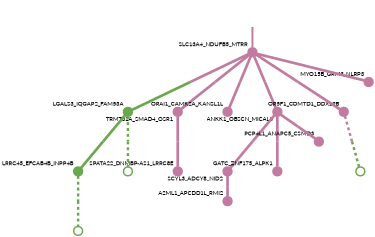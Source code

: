 strict digraph  {
graph[splines=false]; nodesep=0.7; rankdir=TB; ranksep=0.6; forcelabels=true; dpi=600; size=2.5;
0 [color="#6aa84fff", fillcolor="#6aa84fff", fixedsize=true, fontname=Lato, fontsize="12pt", height="0.25", label="", penwidth=3, shape=circle, style=filled, xlabel=LRRC45_EFCAB4B_INPP4B];
13 [color="#6aa84fff", fillcolor="#6aa84fff", fixedsize=true, fontname=Lato, fontsize="12pt", height="0.25", label="", penwidth=3, shape=circle, style=solid, xlabel=""];
1 [color="#c27ba0ff", fillcolor="#c27ba0ff", fixedsize=true, fontname=Lato, fontsize="12pt", height="0.25", label="", penwidth=3, shape=circle, style=filled, xlabel=SLC13A4_NDUFB5_MTRR];
2 [color="#6aa84fff", fillcolor="#6aa84fff", fixedsize=true, fontname=Lato, fontsize="12pt", height="0.25", label="", penwidth=3, shape=circle, style=filled, xlabel=LGALS3_IQGAP2_FAM53A];
4 [color="#c27ba0ff", fillcolor="#c27ba0ff", fixedsize=true, fontname=Lato, fontsize="12pt", height="0.25", label="", penwidth=3, shape=circle, style=filled, xlabel=TRMT61A_SMAD4_OSR1];
5 [color="#c27ba0ff", fillcolor="#c27ba0ff", fixedsize=true, fontname=Lato, fontsize="12pt", height="0.25", label="", penwidth=3, shape=circle, style=filled, xlabel=ORAI1_CAMK2A_KANSL1L];
8 [color="#c27ba0ff", fillcolor="#c27ba0ff", fixedsize=true, fontname=Lato, fontsize="12pt", height="0.25", label="", penwidth=3, shape=circle, style=filled, xlabel=ANKK1_OBSCN_MICAL3];
9 [color="#c27ba0ff", fillcolor="#c27ba0ff", fixedsize=true, fontname=Lato, fontsize="12pt", height="0.25", label="", penwidth=3, shape=circle, style=filled, xlabel=OR5F1_COMTD1_DDX19B];
12 [color="#c27ba0ff", fillcolor="#c27ba0ff", fixedsize=true, fontname=Lato, fontsize="12pt", height="0.25", label="", penwidth=3, shape=circle, style=filled, xlabel=MYO15B_GRM3_NLRP3];
14 [color="#6aa84fff", fillcolor="#6aa84fff", fixedsize=true, fontname=Lato, fontsize="12pt", height="0.25", label="", penwidth=3, shape=circle, style=solid, xlabel=""];
7 [color="#c27ba0ff", fillcolor="#c27ba0ff", fixedsize=true, fontname=Lato, fontsize="12pt", height="0.25", label="", penwidth=3, shape=circle, style=filled, xlabel="SPATA22_DNMBP-AS1_LRRC8E"];
6 [color="#c27ba0ff", fillcolor="#c27ba0ff", fixedsize=true, fontname=Lato, fontsize="12pt", height="0.25", label="", penwidth=3, shape=circle, style=filled, xlabel=SCYL3_ADCY8_NID2];
10 [color="#c27ba0ff", fillcolor="#c27ba0ff", fixedsize=true, fontname=Lato, fontsize="12pt", height="0.25", label="", penwidth=3, shape=circle, style=filled, xlabel=A2ML1_APCDD1L_RMI2];
3 [color="#c27ba0ff", fillcolor="#c27ba0ff", fixedsize=true, fontname=Lato, fontsize="12pt", height="0.25", label="", penwidth=3, shape=circle, style=filled, xlabel=GATC_ZNF175_ALPK1];
11 [color="#c27ba0ff", fillcolor="#c27ba0ff", fixedsize=true, fontname=Lato, fontsize="12pt", height="0.25", label="", penwidth=3, shape=circle, style=filled, xlabel=PCP4L1_ANAPC5_CSMD3];
15 [color="#6aa84fff", fillcolor="#6aa84fff", fixedsize=true, fontname=Lato, fontsize="12pt", height="0.25", label="", penwidth=3, shape=circle, style=solid, xlabel=""];
normal [label="", penwidth=3, style=invis, xlabel=SLC13A4_NDUFB5_MTRR];
0 -> 13  [arrowsize=0, color="#6aa84fff;0.5:#6aa84fff", minlen="2.0", penwidth=5, style=dashed];
1 -> 2  [arrowsize=0, color="#c27ba0ff;0.5:#6aa84fff", minlen="2.0", penwidth="5.5", style=solid];
1 -> 4  [arrowsize=0, color="#c27ba0ff;0.5:#c27ba0ff", minlen="2.0", penwidth="5.5", style=solid];
1 -> 5  [arrowsize=0, color="#c27ba0ff;0.5:#c27ba0ff", minlen="2.0", penwidth="5.5", style=solid];
1 -> 8  [arrowsize=0, color="#c27ba0ff;0.5:#c27ba0ff", minlen="2.0", penwidth="5.5", style=solid];
1 -> 9  [arrowsize=0, color="#c27ba0ff;0.5:#c27ba0ff", minlen="2.0", penwidth="5.5", style=solid];
1 -> 12  [arrowsize=0, color="#c27ba0ff;0.5:#c27ba0ff", minlen="1.0", penwidth="5.5", style=solid];
2 -> 0  [arrowsize=0, color="#6aa84fff;0.5:#6aa84fff", minlen="2.0", penwidth="5.5", style=solid];
2 -> 14  [arrowsize=0, color="#6aa84fff;0.5:#6aa84fff", minlen="2.0", penwidth=5, style=dashed];
4 -> 7  [arrowsize=0, color="#c27ba0ff;0.5:#c27ba0ff", minlen="2.0", penwidth="5.5", style=solid];
8 -> 3  [arrowsize=0, color="#c27ba0ff;0.5:#c27ba0ff", minlen="2.0", penwidth="5.5", style=solid];
8 -> 6  [arrowsize=0, color="#c27ba0ff;0.5:#c27ba0ff", minlen="2.0", penwidth="5.5", style=solid];
8 -> 11  [arrowsize=0, color="#c27ba0ff;0.5:#c27ba0ff", minlen="1.0", penwidth="5.5", style=solid];
9 -> 15  [arrowsize=0, color="#c27ba0ff;0.5:#6aa84fff", minlen="2.0", penwidth=5, style=dashed];
6 -> 10  [arrowsize=0, color="#c27ba0ff;0.5:#c27ba0ff", minlen="1.1666667461395264", penwidth="5.5", style=solid];
normal -> 1  [arrowsize=0, color="#c27ba0ff", label="", penwidth=4, style=solid];
}
